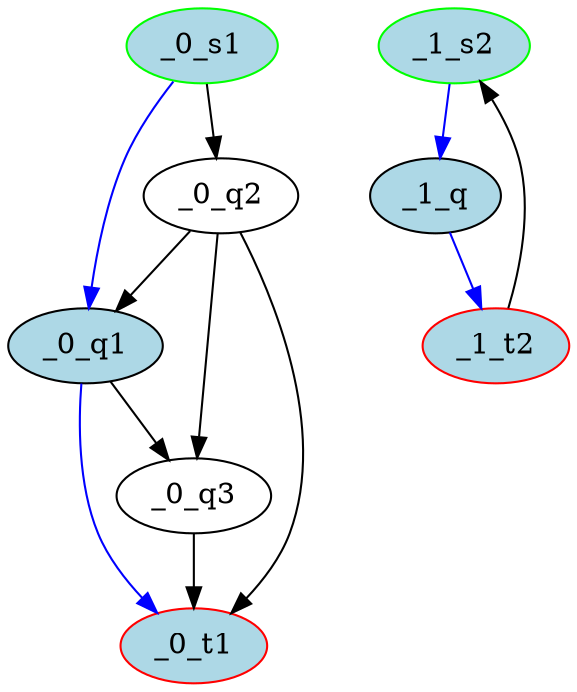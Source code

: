 digraph result{
_0_s1 [initial=1,color=green][style=filled,fillcolor=lightblue];
_0_t1 [final=1,color=red][style=filled,fillcolor=lightblue];
_0_q1 [style=filled,fillcolor=lightblue];
_0_q2 ;
_0_q3 ;
_0_s1 -> _0_q1 [color=blue];
_0_s1 -> _0_q2;
_0_q1 -> _0_t1 [color=blue];
_0_q1 -> _0_q3;
_0_q2 -> _0_t1;
_0_q2 -> _0_q1;
_0_q2 -> _0_q3;
_0_q3 -> _0_t1;
_1_s2 [initial=1,color=green][style=filled,fillcolor=lightblue];
_1_t2 [final=1,color=red][style=filled,fillcolor=lightblue];
_1_q [style=filled,fillcolor=lightblue];
_1_s2 -> _1_q [color=blue];
_1_t2 -> _1_s2;
_1_q -> _1_t2 [color=blue];
}
